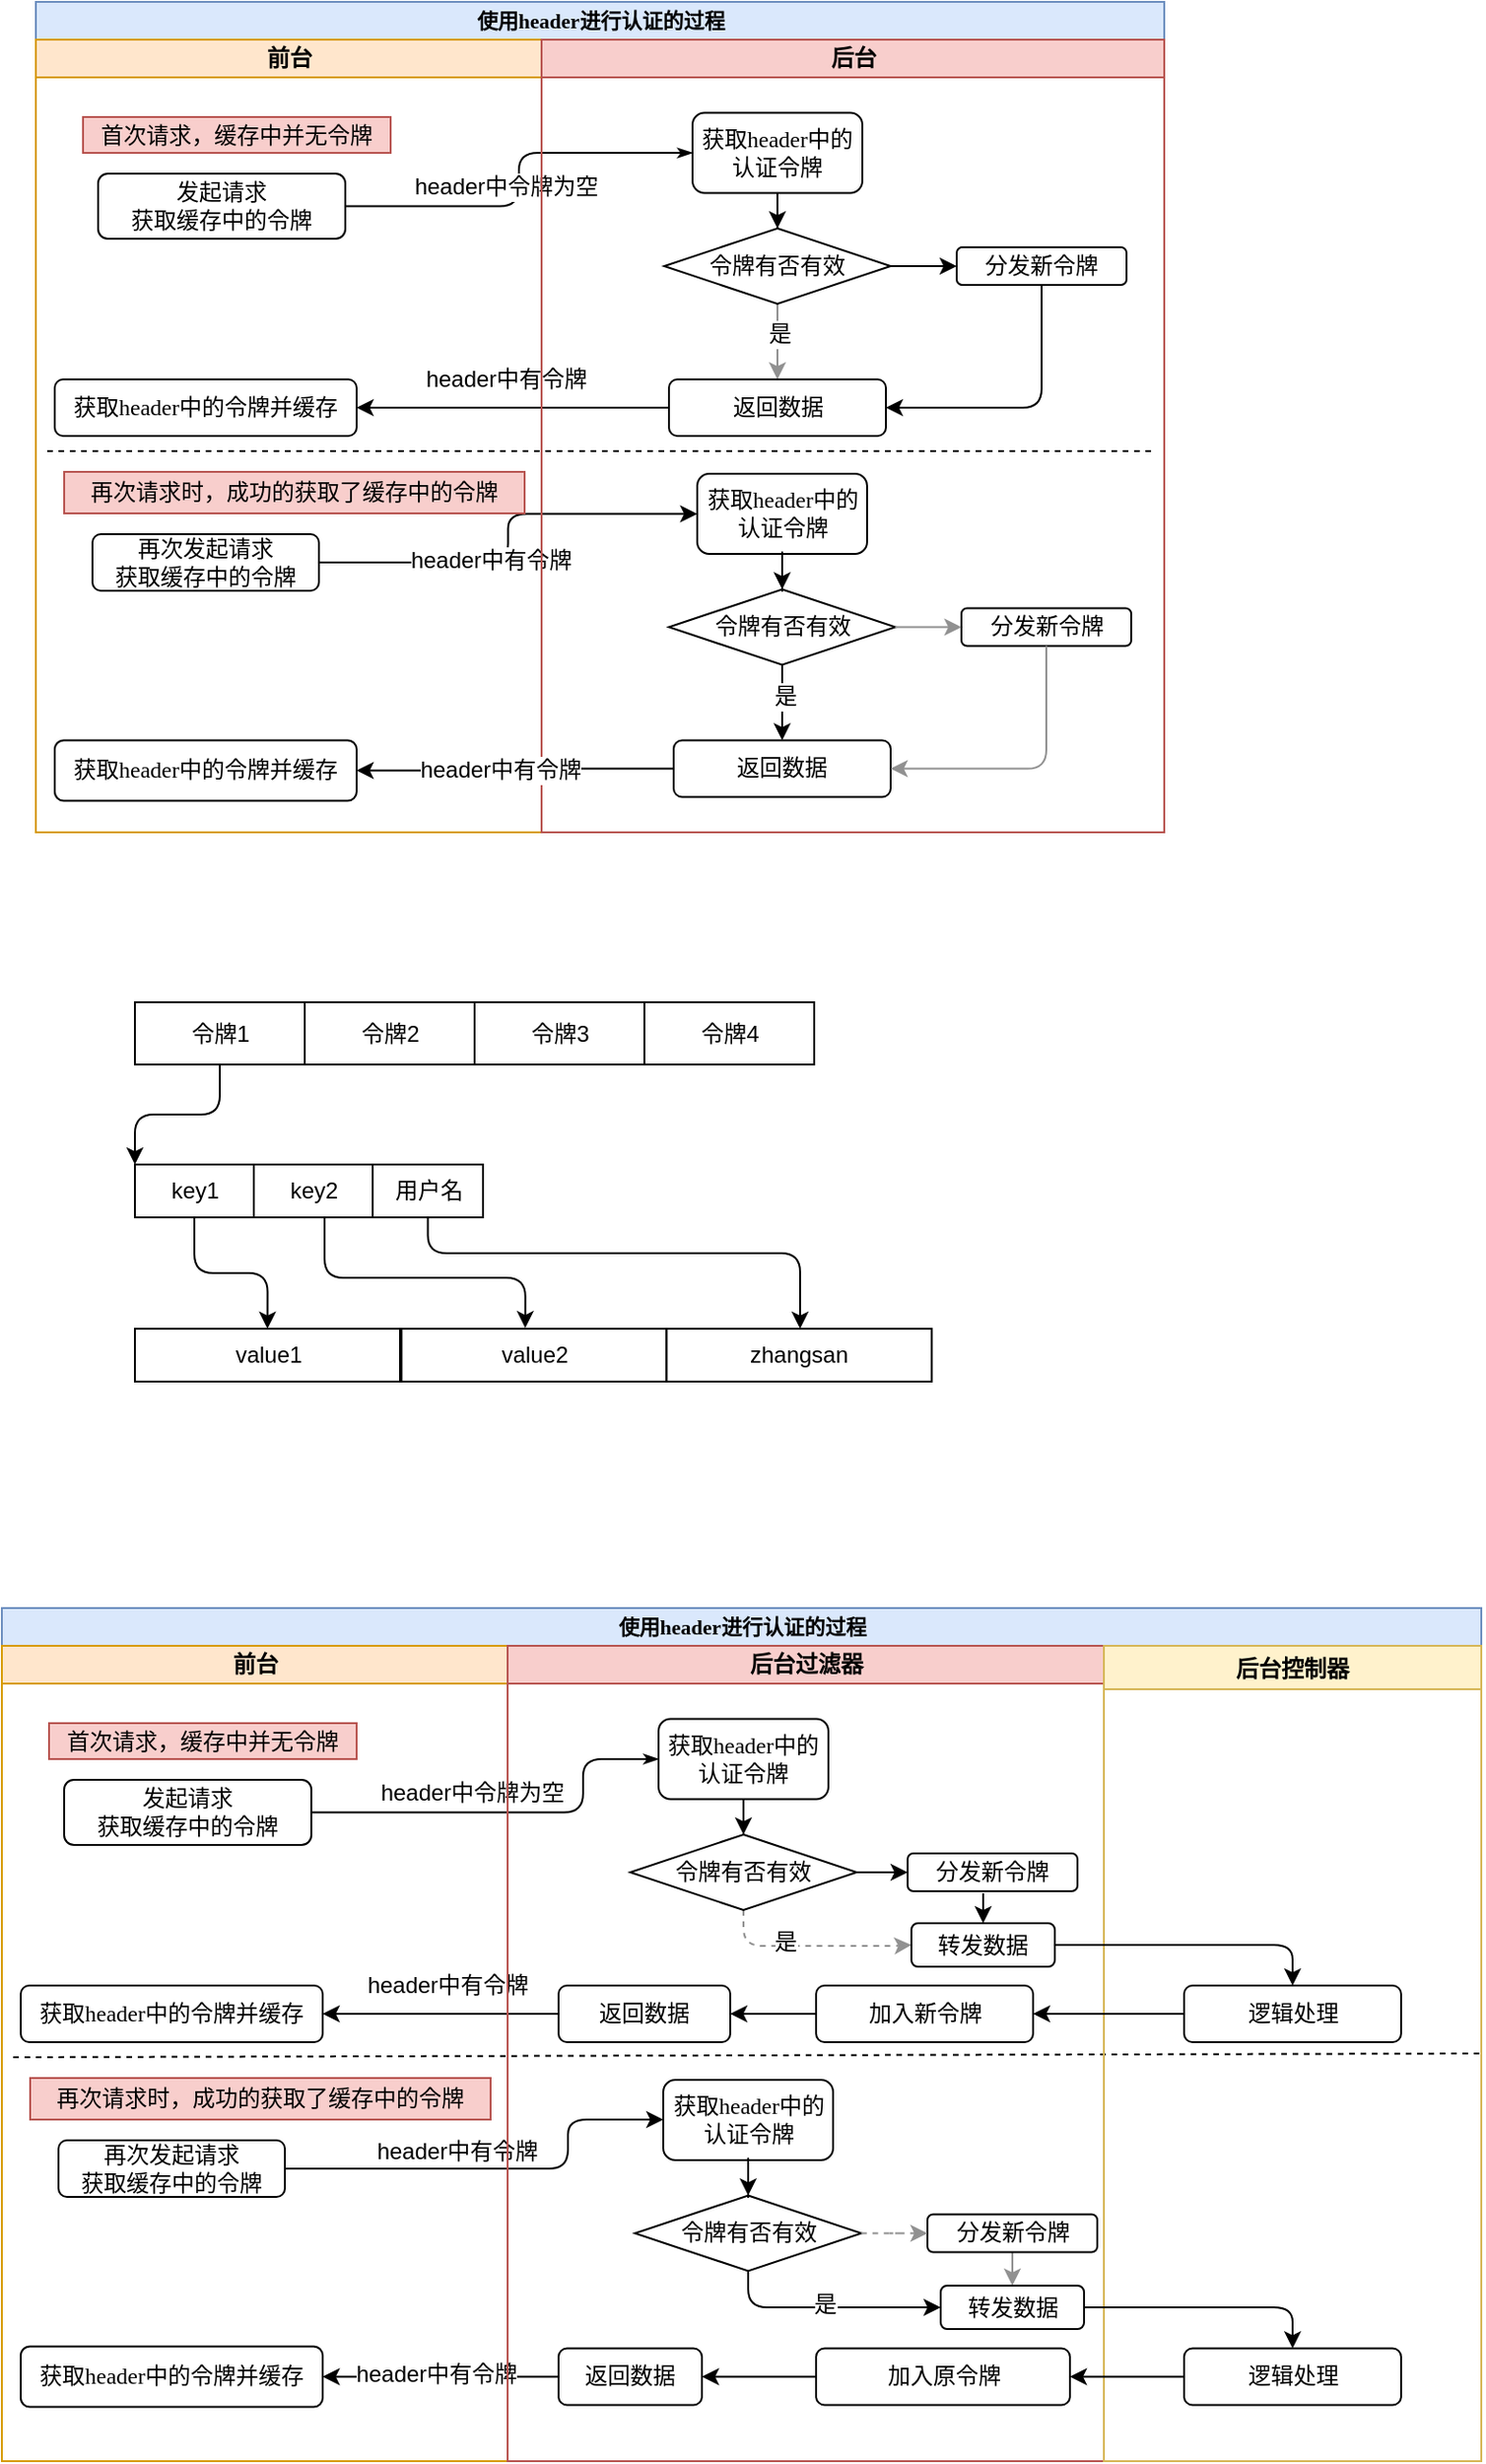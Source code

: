 <mxfile version="12.6.5" type="device"><diagram name="Page-1" id="74e2e168-ea6b-b213-b513-2b3c1d86103e"><mxGraphModel dx="932" dy="666" grid="0" gridSize="10" guides="1" tooltips="1" connect="1" arrows="1" fold="1" page="1" pageScale="1" pageWidth="1100" pageHeight="850" background="#ffffff" math="0" shadow="0"><root><mxCell id="0"/><mxCell id="1" parent="0"/><mxCell id="77e6c97f196da883-1" value="使用header进行认证的过程" style="swimlane;html=1;childLayout=stackLayout;startSize=20;rounded=0;shadow=0;labelBackgroundColor=none;strokeWidth=1;fontFamily=Verdana;fontSize=11;align=center;fillColor=#dae8fc;strokeColor=#6c8ebf;" parent="1" vertex="1"><mxGeometry x="67" y="39" width="598" height="440" as="geometry"/></mxCell><mxCell id="77e6c97f196da883-26" style="edgeStyle=orthogonalEdgeStyle;rounded=1;html=1;labelBackgroundColor=none;startArrow=none;startFill=0;startSize=5;endArrow=classicThin;endFill=1;endSize=5;jettySize=auto;orthogonalLoop=1;strokeWidth=1;fontFamily=Verdana;fontSize=8" parent="77e6c97f196da883-1" source="77e6c97f196da883-8" target="77e6c97f196da883-11" edge="1"><mxGeometry relative="1" as="geometry"/></mxCell><mxCell id="lpiEvlHWFrNjym0jr2ZH-15" value="header中令牌为空" style="text;html=1;align=center;verticalAlign=middle;resizable=0;points=[];labelBackgroundColor=#ffffff;fontSize=12;" parent="77e6c97f196da883-26" vertex="1" connectable="0"><mxGeometry x="-0.53" y="1" relative="1" as="geometry"><mxPoint x="34.83" y="-9.03" as="offset"/></mxGeometry></mxCell><mxCell id="lpiEvlHWFrNjym0jr2ZH-12" style="edgeStyle=orthogonalEdgeStyle;rounded=0;orthogonalLoop=1;jettySize=auto;html=1;entryX=1;entryY=0.5;entryDx=0;entryDy=0;fontSize=12;" parent="77e6c97f196da883-1" source="lpiEvlHWFrNjym0jr2ZH-8" target="77e6c97f196da883-9" edge="1"><mxGeometry relative="1" as="geometry"/></mxCell><mxCell id="lpiEvlHWFrNjym0jr2ZH-16" value="header中有令牌" style="text;html=1;align=center;verticalAlign=middle;resizable=0;points=[];labelBackgroundColor=#ffffff;fontSize=12;" parent="lpiEvlHWFrNjym0jr2ZH-12" vertex="1" connectable="0"><mxGeometry x="0.376" y="-2" relative="1" as="geometry"><mxPoint x="26.98" y="-13" as="offset"/></mxGeometry></mxCell><mxCell id="lpiEvlHWFrNjym0jr2ZH-29" style="edgeStyle=orthogonalEdgeStyle;orthogonalLoop=1;jettySize=auto;html=1;fontSize=12;rounded=1;" parent="77e6c97f196da883-1" source="lpiEvlHWFrNjym0jr2ZH-17" target="lpiEvlHWFrNjym0jr2ZH-21" edge="1"><mxGeometry relative="1" as="geometry"/></mxCell><mxCell id="lpiEvlHWFrNjym0jr2ZH-30" value="header中有令牌" style="text;html=1;align=center;verticalAlign=middle;resizable=0;points=[];labelBackgroundColor=#ffffff;fontSize=12;" parent="lpiEvlHWFrNjym0jr2ZH-29" vertex="1" connectable="0"><mxGeometry x="-0.194" y="1" relative="1" as="geometry"><mxPoint as="offset"/></mxGeometry></mxCell><mxCell id="77e6c97f196da883-2" value="前台" style="swimlane;html=1;startSize=20;fillColor=#ffe6cc;strokeColor=#d79b00;" parent="77e6c97f196da883-1" vertex="1"><mxGeometry y="20" width="268" height="420" as="geometry"/></mxCell><mxCell id="77e6c97f196da883-8" value="&lt;span style=&quot;font-family: &amp;#34;helvetica&amp;#34; ; font-size: 12px&quot;&gt;发起请求&lt;/span&gt;&lt;br style=&quot;font-family: &amp;#34;helvetica&amp;#34; ; font-size: 12px&quot;&gt;&lt;span style=&quot;font-family: &amp;#34;helvetica&amp;#34; ; font-size: 12px&quot;&gt;获取缓存中的令牌&lt;/span&gt;" style="rounded=1;whiteSpace=wrap;html=1;shadow=0;labelBackgroundColor=none;strokeWidth=1;fontFamily=Verdana;fontSize=8;align=center;" parent="77e6c97f196da883-2" vertex="1"><mxGeometry x="33" y="71" width="131" height="34.5" as="geometry"/></mxCell><mxCell id="77e6c97f196da883-9" value="获取header中的令牌并缓存" style="rounded=1;whiteSpace=wrap;html=1;shadow=0;labelBackgroundColor=none;strokeWidth=1;fontFamily=Verdana;fontSize=12;align=center;" parent="77e6c97f196da883-2" vertex="1"><mxGeometry x="10" y="180" width="160" height="30" as="geometry"/></mxCell><mxCell id="lpiEvlHWFrNjym0jr2ZH-17" value="再次发起请求&lt;br&gt;获取缓存中的令牌" style="rounded=1;whiteSpace=wrap;html=1;fontSize=12;" parent="77e6c97f196da883-2" vertex="1"><mxGeometry x="30" y="262" width="120" height="30" as="geometry"/></mxCell><mxCell id="lpiEvlHWFrNjym0jr2ZH-41" value="获取header中的令牌并缓存" style="rounded=1;whiteSpace=wrap;html=1;shadow=0;labelBackgroundColor=none;strokeWidth=1;fontFamily=Verdana;fontSize=12;align=center;" parent="77e6c97f196da883-2" vertex="1"><mxGeometry x="10" y="371.25" width="160" height="32" as="geometry"/></mxCell><mxCell id="lpiEvlHWFrNjym0jr2ZH-46" value="首次请求，缓存中并无令牌" style="text;html=1;strokeColor=#b85450;fillColor=#f8cecc;align=center;verticalAlign=middle;whiteSpace=wrap;rounded=0;fontSize=12;" parent="77e6c97f196da883-2" vertex="1"><mxGeometry x="25" y="41" width="163" height="19" as="geometry"/></mxCell><mxCell id="lpiEvlHWFrNjym0jr2ZH-47" value="再次请求时，成功的获取了缓存中的令牌" style="text;html=1;strokeColor=#b85450;fillColor=#f8cecc;align=center;verticalAlign=middle;whiteSpace=wrap;rounded=0;fontSize=12;" parent="77e6c97f196da883-2" vertex="1"><mxGeometry x="15" y="229" width="244" height="22" as="geometry"/></mxCell><mxCell id="77e6c97f196da883-3" value="后台" style="swimlane;html=1;startSize=20;fillColor=#f8cecc;strokeColor=#b85450;" parent="77e6c97f196da883-1" vertex="1"><mxGeometry x="268" y="20" width="330" height="420" as="geometry"/></mxCell><mxCell id="lpiEvlHWFrNjym0jr2ZH-5" style="edgeStyle=orthogonalEdgeStyle;rounded=0;orthogonalLoop=1;jettySize=auto;html=1;entryX=0.5;entryY=0;entryDx=0;entryDy=0;fontSize=12;" parent="77e6c97f196da883-3" source="77e6c97f196da883-11" target="lpiEvlHWFrNjym0jr2ZH-4" edge="1"><mxGeometry relative="1" as="geometry"/></mxCell><mxCell id="77e6c97f196da883-11" value="获取header中的认证令牌" style="rounded=1;whiteSpace=wrap;html=1;shadow=0;labelBackgroundColor=none;strokeWidth=1;fontFamily=Verdana;fontSize=12;align=center;" parent="77e6c97f196da883-3" vertex="1"><mxGeometry x="80" y="38.75" width="90" height="42.5" as="geometry"/></mxCell><mxCell id="lpiEvlHWFrNjym0jr2ZH-9" style="edgeStyle=orthogonalEdgeStyle;rounded=0;orthogonalLoop=1;jettySize=auto;html=1;fontSize=12;strokeColor=#919191;" parent="77e6c97f196da883-3" source="lpiEvlHWFrNjym0jr2ZH-4" target="lpiEvlHWFrNjym0jr2ZH-8" edge="1"><mxGeometry relative="1" as="geometry"/></mxCell><mxCell id="lpiEvlHWFrNjym0jr2ZH-11" value="是" style="text;html=1;align=center;verticalAlign=middle;resizable=0;points=[];labelBackgroundColor=#ffffff;fontSize=12;" parent="lpiEvlHWFrNjym0jr2ZH-9" vertex="1" connectable="0"><mxGeometry x="-0.198" y="1" relative="1" as="geometry"><mxPoint as="offset"/></mxGeometry></mxCell><mxCell id="lpiEvlHWFrNjym0jr2ZH-14" style="edgeStyle=orthogonalEdgeStyle;rounded=0;orthogonalLoop=1;jettySize=auto;html=1;entryX=0;entryY=0.5;entryDx=0;entryDy=0;fontSize=12;strokeColor=#000000;" parent="77e6c97f196da883-3" source="lpiEvlHWFrNjym0jr2ZH-4" target="lpiEvlHWFrNjym0jr2ZH-6" edge="1"><mxGeometry relative="1" as="geometry"/></mxCell><mxCell id="lpiEvlHWFrNjym0jr2ZH-4" value="令牌有否有效" style="rhombus;whiteSpace=wrap;html=1;fontSize=12;" parent="77e6c97f196da883-3" vertex="1"><mxGeometry x="65" y="100" width="120" height="40" as="geometry"/></mxCell><mxCell id="lpiEvlHWFrNjym0jr2ZH-13" style="edgeStyle=orthogonalEdgeStyle;rounded=1;orthogonalLoop=1;jettySize=auto;html=1;entryX=1;entryY=0.5;entryDx=0;entryDy=0;fontSize=12;exitX=0.5;exitY=1;exitDx=0;exitDy=0;strokeColor=#000000;" parent="77e6c97f196da883-3" source="lpiEvlHWFrNjym0jr2ZH-6" target="lpiEvlHWFrNjym0jr2ZH-8" edge="1"><mxGeometry relative="1" as="geometry"/></mxCell><mxCell id="lpiEvlHWFrNjym0jr2ZH-6" value="分发新令牌" style="rounded=1;whiteSpace=wrap;html=1;fontSize=12;" parent="77e6c97f196da883-3" vertex="1"><mxGeometry x="220" y="110" width="90" height="20" as="geometry"/></mxCell><mxCell id="lpiEvlHWFrNjym0jr2ZH-8" value="返回数据" style="rounded=1;whiteSpace=wrap;html=1;fontSize=12;" parent="77e6c97f196da883-3" vertex="1"><mxGeometry x="67.5" y="180" width="115" height="30" as="geometry"/></mxCell><mxCell id="lpiEvlHWFrNjym0jr2ZH-21" value="获取header中的认证令牌" style="rounded=1;whiteSpace=wrap;html=1;shadow=0;labelBackgroundColor=none;strokeWidth=1;fontFamily=Verdana;fontSize=12;align=center;" parent="77e6c97f196da883-3" vertex="1"><mxGeometry x="82.5" y="230" width="90" height="42.5" as="geometry"/></mxCell><mxCell id="lpiEvlHWFrNjym0jr2ZH-25" value="令牌有否有效" style="rhombus;whiteSpace=wrap;html=1;fontSize=12;" parent="77e6c97f196da883-3" vertex="1"><mxGeometry x="67.5" y="291.25" width="120" height="40" as="geometry"/></mxCell><mxCell id="lpiEvlHWFrNjym0jr2ZH-20" style="edgeStyle=orthogonalEdgeStyle;rounded=0;orthogonalLoop=1;jettySize=auto;html=1;entryX=0.5;entryY=0;entryDx=0;entryDy=0;fontSize=12;" parent="77e6c97f196da883-3" source="lpiEvlHWFrNjym0jr2ZH-21" target="lpiEvlHWFrNjym0jr2ZH-25" edge="1"><mxGeometry relative="1" as="geometry"/></mxCell><mxCell id="lpiEvlHWFrNjym0jr2ZH-27" value="分发新令牌" style="rounded=1;whiteSpace=wrap;html=1;fontSize=12;" parent="77e6c97f196da883-3" vertex="1"><mxGeometry x="222.5" y="301.25" width="90" height="20" as="geometry"/></mxCell><mxCell id="lpiEvlHWFrNjym0jr2ZH-24" style="edgeStyle=orthogonalEdgeStyle;rounded=0;orthogonalLoop=1;jettySize=auto;html=1;entryX=0;entryY=0.5;entryDx=0;entryDy=0;fontSize=12;strokeColor=#919191;" parent="77e6c97f196da883-3" source="lpiEvlHWFrNjym0jr2ZH-25" target="lpiEvlHWFrNjym0jr2ZH-27" edge="1"><mxGeometry relative="1" as="geometry"/></mxCell><mxCell id="lpiEvlHWFrNjym0jr2ZH-28" value="返回数据" style="rounded=1;whiteSpace=wrap;html=1;fontSize=12;" parent="77e6c97f196da883-3" vertex="1"><mxGeometry x="70" y="371.25" width="115" height="30" as="geometry"/></mxCell><mxCell id="lpiEvlHWFrNjym0jr2ZH-22" style="edgeStyle=orthogonalEdgeStyle;rounded=0;orthogonalLoop=1;jettySize=auto;html=1;fontSize=12;" parent="77e6c97f196da883-3" source="lpiEvlHWFrNjym0jr2ZH-25" target="lpiEvlHWFrNjym0jr2ZH-28" edge="1"><mxGeometry relative="1" as="geometry"/></mxCell><mxCell id="lpiEvlHWFrNjym0jr2ZH-23" value="是" style="text;html=1;align=center;verticalAlign=middle;resizable=0;points=[];labelBackgroundColor=#ffffff;fontSize=12;" parent="lpiEvlHWFrNjym0jr2ZH-22" vertex="1" connectable="0"><mxGeometry x="-0.198" y="1" relative="1" as="geometry"><mxPoint as="offset"/></mxGeometry></mxCell><mxCell id="lpiEvlHWFrNjym0jr2ZH-26" style="edgeStyle=orthogonalEdgeStyle;rounded=1;orthogonalLoop=1;jettySize=auto;html=1;entryX=1;entryY=0.5;entryDx=0;entryDy=0;fontSize=12;exitX=0.5;exitY=1;exitDx=0;exitDy=0;strokeColor=#919191;" parent="77e6c97f196da883-3" source="lpiEvlHWFrNjym0jr2ZH-27" target="lpiEvlHWFrNjym0jr2ZH-28" edge="1"><mxGeometry relative="1" as="geometry"/></mxCell><mxCell id="lpiEvlHWFrNjym0jr2ZH-48" value="" style="endArrow=none;dashed=1;html=1;fontSize=12;" parent="77e6c97f196da883-3" edge="1"><mxGeometry width="50" height="50" relative="1" as="geometry"><mxPoint x="-262" y="218" as="sourcePoint"/><mxPoint x="326" y="218" as="targetPoint"/></mxGeometry></mxCell><mxCell id="lpiEvlHWFrNjym0jr2ZH-42" style="edgeStyle=orthogonalEdgeStyle;rounded=0;orthogonalLoop=1;jettySize=auto;html=1;entryX=1;entryY=0.5;entryDx=0;entryDy=0;fontSize=12;" parent="77e6c97f196da883-1" source="lpiEvlHWFrNjym0jr2ZH-28" target="lpiEvlHWFrNjym0jr2ZH-41" edge="1"><mxGeometry relative="1" as="geometry"/></mxCell><mxCell id="lpiEvlHWFrNjym0jr2ZH-43" value="header中有令牌" style="text;html=1;align=center;verticalAlign=middle;resizable=0;points=[];labelBackgroundColor=#ffffff;fontSize=12;" parent="lpiEvlHWFrNjym0jr2ZH-42" vertex="1" connectable="0"><mxGeometry x="0.252" y="-1" relative="1" as="geometry"><mxPoint x="12.9" y="-0.02" as="offset"/></mxGeometry></mxCell><mxCell id="lpiEvlHWFrNjym0jr2ZH-56" style="edgeStyle=orthogonalEdgeStyle;rounded=1;orthogonalLoop=1;jettySize=auto;html=1;strokeColor=#000000;fontSize=12;entryX=0;entryY=0;entryDx=0;entryDy=0;" parent="1" source="lpiEvlHWFrNjym0jr2ZH-50" target="lpiEvlHWFrNjym0jr2ZH-54" edge="1"><mxGeometry relative="1" as="geometry"/></mxCell><mxCell id="lpiEvlHWFrNjym0jr2ZH-50" value="令牌1" style="rounded=0;whiteSpace=wrap;html=1;fontSize=12;" parent="1" vertex="1"><mxGeometry x="119.5" y="569" width="90" height="33" as="geometry"/></mxCell><mxCell id="lpiEvlHWFrNjym0jr2ZH-51" value="&lt;span style=&quot;white-space: normal&quot;&gt;令牌2&lt;/span&gt;" style="rounded=0;whiteSpace=wrap;html=1;fontSize=12;" parent="1" vertex="1"><mxGeometry x="209.5" y="569" width="90" height="33" as="geometry"/></mxCell><mxCell id="lpiEvlHWFrNjym0jr2ZH-52" value="&lt;span style=&quot;white-space: normal&quot;&gt;令牌3&lt;/span&gt;" style="rounded=0;whiteSpace=wrap;html=1;fontSize=12;" parent="1" vertex="1"><mxGeometry x="299.5" y="569" width="90" height="33" as="geometry"/></mxCell><mxCell id="lpiEvlHWFrNjym0jr2ZH-53" value="&lt;span style=&quot;white-space: normal&quot;&gt;令牌4&lt;/span&gt;" style="rounded=0;whiteSpace=wrap;html=1;fontSize=12;" parent="1" vertex="1"><mxGeometry x="389.5" y="569" width="90" height="33" as="geometry"/></mxCell><mxCell id="lpiEvlHWFrNjym0jr2ZH-63" style="edgeStyle=orthogonalEdgeStyle;rounded=1;orthogonalLoop=1;jettySize=auto;html=1;entryX=0.5;entryY=0;entryDx=0;entryDy=0;strokeColor=#000000;fontSize=12;" parent="1" source="lpiEvlHWFrNjym0jr2ZH-54" target="lpiEvlHWFrNjym0jr2ZH-55" edge="1"><mxGeometry relative="1" as="geometry"/></mxCell><mxCell id="lpiEvlHWFrNjym0jr2ZH-54" value="key1" style="rounded=0;whiteSpace=wrap;html=1;fontSize=12;" parent="1" vertex="1"><mxGeometry x="119.5" y="655" width="63" height="28" as="geometry"/></mxCell><mxCell id="lpiEvlHWFrNjym0jr2ZH-55" value="value1" style="rounded=0;whiteSpace=wrap;html=1;fontSize=12;" parent="1" vertex="1"><mxGeometry x="119.5" y="742" width="140.5" height="28" as="geometry"/></mxCell><mxCell id="lpiEvlHWFrNjym0jr2ZH-64" style="edgeStyle=orthogonalEdgeStyle;rounded=1;orthogonalLoop=1;jettySize=auto;html=1;entryX=0.467;entryY=-0.012;entryDx=0;entryDy=0;strokeColor=#000000;fontSize=12;entryPerimeter=0;" parent="1" source="lpiEvlHWFrNjym0jr2ZH-59" target="lpiEvlHWFrNjym0jr2ZH-61" edge="1"><mxGeometry relative="1" as="geometry"><Array as="points"><mxPoint x="220" y="715"/><mxPoint x="326" y="715"/></Array></mxGeometry></mxCell><mxCell id="lpiEvlHWFrNjym0jr2ZH-59" value="key2" style="rounded=0;whiteSpace=wrap;html=1;fontSize=12;" parent="1" vertex="1"><mxGeometry x="182.5" y="655" width="63" height="28" as="geometry"/></mxCell><mxCell id="lpiEvlHWFrNjym0jr2ZH-66" style="edgeStyle=orthogonalEdgeStyle;rounded=1;orthogonalLoop=1;jettySize=auto;html=1;strokeColor=#000000;fontSize=12;" parent="1" source="lpiEvlHWFrNjym0jr2ZH-60" target="lpiEvlHWFrNjym0jr2ZH-62" edge="1"><mxGeometry relative="1" as="geometry"><Array as="points"><mxPoint x="275" y="702"/><mxPoint x="472" y="702"/></Array></mxGeometry></mxCell><mxCell id="lpiEvlHWFrNjym0jr2ZH-60" value="用户名" style="rounded=0;whiteSpace=wrap;html=1;fontSize=12;direction=south;" parent="1" vertex="1"><mxGeometry x="245.5" y="655" width="58.5" height="28" as="geometry"/></mxCell><mxCell id="lpiEvlHWFrNjym0jr2ZH-61" value="value2" style="rounded=0;whiteSpace=wrap;html=1;fontSize=12;" parent="1" vertex="1"><mxGeometry x="260.75" y="742" width="140.5" height="28" as="geometry"/></mxCell><mxCell id="lpiEvlHWFrNjym0jr2ZH-62" value="zhangsan" style="rounded=0;whiteSpace=wrap;html=1;fontSize=12;" parent="1" vertex="1"><mxGeometry x="401.25" y="742" width="140.5" height="28" as="geometry"/></mxCell><mxCell id="GCDkum2mStmXkdrYly9X-1" value="使用header进行认证的过程" style="swimlane;html=1;childLayout=stackLayout;startSize=20;rounded=0;shadow=0;labelBackgroundColor=none;strokeWidth=1;fontFamily=Verdana;fontSize=11;align=center;fillColor=#dae8fc;strokeColor=#6c8ebf;" vertex="1" parent="1"><mxGeometry x="49" y="890" width="784" height="452" as="geometry"/></mxCell><mxCell id="GCDkum2mStmXkdrYly9X-2" style="edgeStyle=orthogonalEdgeStyle;rounded=1;html=1;labelBackgroundColor=none;startArrow=none;startFill=0;startSize=5;endArrow=classicThin;endFill=1;endSize=5;jettySize=auto;orthogonalLoop=1;strokeWidth=1;fontFamily=Verdana;fontSize=8" edge="1" parent="GCDkum2mStmXkdrYly9X-1" source="GCDkum2mStmXkdrYly9X-9" target="GCDkum2mStmXkdrYly9X-17"><mxGeometry relative="1" as="geometry"><Array as="points"><mxPoint x="308" y="108"/><mxPoint x="308" y="80"/></Array></mxGeometry></mxCell><mxCell id="GCDkum2mStmXkdrYly9X-3" value="header中令牌为空" style="text;html=1;align=center;verticalAlign=middle;resizable=0;points=[];labelBackgroundColor=#ffffff;fontSize=12;" vertex="1" connectable="0" parent="GCDkum2mStmXkdrYly9X-2"><mxGeometry x="-0.53" y="1" relative="1" as="geometry"><mxPoint x="34.83" y="-9.03" as="offset"/></mxGeometry></mxCell><mxCell id="GCDkum2mStmXkdrYly9X-6" style="edgeStyle=orthogonalEdgeStyle;orthogonalLoop=1;jettySize=auto;html=1;fontSize=12;rounded=1;" edge="1" parent="GCDkum2mStmXkdrYly9X-1" source="GCDkum2mStmXkdrYly9X-11" target="GCDkum2mStmXkdrYly9X-25"><mxGeometry relative="1" as="geometry"><Array as="points"><mxPoint x="300" y="297"/><mxPoint x="300" y="271"/></Array></mxGeometry></mxCell><mxCell id="GCDkum2mStmXkdrYly9X-7" value="header中有令牌" style="text;html=1;align=center;verticalAlign=middle;resizable=0;points=[];labelBackgroundColor=#ffffff;fontSize=12;" vertex="1" connectable="0" parent="GCDkum2mStmXkdrYly9X-6"><mxGeometry x="-0.194" y="1" relative="1" as="geometry"><mxPoint x="-1" y="-8" as="offset"/></mxGeometry></mxCell><mxCell id="GCDkum2mStmXkdrYly9X-8" value="前台" style="swimlane;html=1;startSize=20;fillColor=#ffe6cc;strokeColor=#d79b00;" vertex="1" parent="GCDkum2mStmXkdrYly9X-1"><mxGeometry y="20" width="268" height="432" as="geometry"/></mxCell><mxCell id="GCDkum2mStmXkdrYly9X-9" value="&lt;span style=&quot;font-family: &amp;#34;helvetica&amp;#34; ; font-size: 12px&quot;&gt;发起请求&lt;/span&gt;&lt;br style=&quot;font-family: &amp;#34;helvetica&amp;#34; ; font-size: 12px&quot;&gt;&lt;span style=&quot;font-family: &amp;#34;helvetica&amp;#34; ; font-size: 12px&quot;&gt;获取缓存中的令牌&lt;/span&gt;" style="rounded=1;whiteSpace=wrap;html=1;shadow=0;labelBackgroundColor=none;strokeWidth=1;fontFamily=Verdana;fontSize=8;align=center;" vertex="1" parent="GCDkum2mStmXkdrYly9X-8"><mxGeometry x="33" y="71" width="131" height="34.5" as="geometry"/></mxCell><mxCell id="GCDkum2mStmXkdrYly9X-10" value="获取header中的令牌并缓存" style="rounded=1;whiteSpace=wrap;html=1;shadow=0;labelBackgroundColor=none;strokeWidth=1;fontFamily=Verdana;fontSize=12;align=center;" vertex="1" parent="GCDkum2mStmXkdrYly9X-8"><mxGeometry x="10" y="180" width="160" height="30" as="geometry"/></mxCell><mxCell id="GCDkum2mStmXkdrYly9X-11" value="再次发起请求&lt;br&gt;获取缓存中的令牌" style="rounded=1;whiteSpace=wrap;html=1;fontSize=12;" vertex="1" parent="GCDkum2mStmXkdrYly9X-8"><mxGeometry x="30" y="262" width="120" height="30" as="geometry"/></mxCell><mxCell id="GCDkum2mStmXkdrYly9X-12" value="获取header中的令牌并缓存" style="rounded=1;whiteSpace=wrap;html=1;shadow=0;labelBackgroundColor=none;strokeWidth=1;fontFamily=Verdana;fontSize=12;align=center;" vertex="1" parent="GCDkum2mStmXkdrYly9X-8"><mxGeometry x="10" y="371.25" width="160" height="32" as="geometry"/></mxCell><mxCell id="GCDkum2mStmXkdrYly9X-13" value="首次请求，缓存中并无令牌" style="text;html=1;strokeColor=#b85450;fillColor=#f8cecc;align=center;verticalAlign=middle;whiteSpace=wrap;rounded=0;fontSize=12;" vertex="1" parent="GCDkum2mStmXkdrYly9X-8"><mxGeometry x="25" y="41" width="163" height="19" as="geometry"/></mxCell><mxCell id="GCDkum2mStmXkdrYly9X-14" value="再次请求时，成功的获取了缓存中的令牌" style="text;html=1;strokeColor=#b85450;fillColor=#f8cecc;align=center;verticalAlign=middle;whiteSpace=wrap;rounded=0;fontSize=12;" vertex="1" parent="GCDkum2mStmXkdrYly9X-8"><mxGeometry x="15" y="229" width="244" height="22" as="geometry"/></mxCell><mxCell id="GCDkum2mStmXkdrYly9X-4" style="edgeStyle=orthogonalEdgeStyle;rounded=0;orthogonalLoop=1;jettySize=auto;html=1;entryX=1;entryY=0.5;entryDx=0;entryDy=0;fontSize=12;exitX=0;exitY=0.5;exitDx=0;exitDy=0;" edge="1" parent="GCDkum2mStmXkdrYly9X-1" source="GCDkum2mStmXkdrYly9X-56" target="GCDkum2mStmXkdrYly9X-10"><mxGeometry relative="1" as="geometry"/></mxCell><mxCell id="GCDkum2mStmXkdrYly9X-5" value="header中有令牌" style="text;html=1;align=center;verticalAlign=middle;resizable=0;points=[];labelBackgroundColor=#ffffff;fontSize=12;" vertex="1" connectable="0" parent="GCDkum2mStmXkdrYly9X-4"><mxGeometry x="0.376" y="-2" relative="1" as="geometry"><mxPoint x="26.98" y="-13" as="offset"/></mxGeometry></mxCell><mxCell id="GCDkum2mStmXkdrYly9X-35" style="edgeStyle=orthogonalEdgeStyle;rounded=0;orthogonalLoop=1;jettySize=auto;html=1;entryX=1;entryY=0.5;entryDx=0;entryDy=0;fontSize=12;exitX=0;exitY=0.5;exitDx=0;exitDy=0;" edge="1" parent="GCDkum2mStmXkdrYly9X-1" source="GCDkum2mStmXkdrYly9X-61" target="GCDkum2mStmXkdrYly9X-12"><mxGeometry relative="1" as="geometry"/></mxCell><mxCell id="GCDkum2mStmXkdrYly9X-36" value="header中有令牌" style="text;html=1;align=center;verticalAlign=middle;resizable=0;points=[];labelBackgroundColor=#ffffff;fontSize=12;" vertex="1" connectable="0" parent="GCDkum2mStmXkdrYly9X-35"><mxGeometry x="0.252" y="-1" relative="1" as="geometry"><mxPoint x="12.9" y="-0.02" as="offset"/></mxGeometry></mxCell><mxCell id="GCDkum2mStmXkdrYly9X-15" value="后台过滤器" style="swimlane;html=1;startSize=20;fillColor=#f8cecc;strokeColor=#b85450;" vertex="1" parent="GCDkum2mStmXkdrYly9X-1"><mxGeometry x="268" y="20" width="316" height="432" as="geometry"/></mxCell><mxCell id="GCDkum2mStmXkdrYly9X-16" style="edgeStyle=orthogonalEdgeStyle;rounded=0;orthogonalLoop=1;jettySize=auto;html=1;entryX=0.5;entryY=0;entryDx=0;entryDy=0;fontSize=12;" edge="1" parent="GCDkum2mStmXkdrYly9X-15" source="GCDkum2mStmXkdrYly9X-17" target="GCDkum2mStmXkdrYly9X-21"><mxGeometry relative="1" as="geometry"/></mxCell><mxCell id="GCDkum2mStmXkdrYly9X-17" value="获取header中的认证令牌" style="rounded=1;whiteSpace=wrap;html=1;shadow=0;labelBackgroundColor=none;strokeWidth=1;fontFamily=Verdana;fontSize=12;align=center;" vertex="1" parent="GCDkum2mStmXkdrYly9X-15"><mxGeometry x="80" y="38.75" width="90" height="42.5" as="geometry"/></mxCell><mxCell id="GCDkum2mStmXkdrYly9X-20" style="edgeStyle=orthogonalEdgeStyle;rounded=0;orthogonalLoop=1;jettySize=auto;html=1;entryX=0;entryY=0.5;entryDx=0;entryDy=0;fontSize=12;strokeColor=#000000;" edge="1" parent="GCDkum2mStmXkdrYly9X-15" source="GCDkum2mStmXkdrYly9X-21" target="GCDkum2mStmXkdrYly9X-23"><mxGeometry relative="1" as="geometry"/></mxCell><mxCell id="GCDkum2mStmXkdrYly9X-64" style="edgeStyle=orthogonalEdgeStyle;rounded=1;orthogonalLoop=1;jettySize=auto;html=1;entryX=0;entryY=0.5;entryDx=0;entryDy=0;strokeColor=#919191;dashed=1;" edge="1" parent="GCDkum2mStmXkdrYly9X-15" source="GCDkum2mStmXkdrYly9X-21" target="GCDkum2mStmXkdrYly9X-63"><mxGeometry relative="1" as="geometry"><Array as="points"><mxPoint x="125" y="159"/><mxPoint x="205" y="159"/></Array></mxGeometry></mxCell><mxCell id="GCDkum2mStmXkdrYly9X-66" value="是" style="text;html=1;align=center;verticalAlign=middle;resizable=0;points=[];labelBackgroundColor=#ffffff;" vertex="1" connectable="0" parent="GCDkum2mStmXkdrYly9X-64"><mxGeometry x="-0.244" y="2" relative="1" as="geometry"><mxPoint as="offset"/></mxGeometry></mxCell><mxCell id="GCDkum2mStmXkdrYly9X-21" value="令牌有否有效" style="rhombus;whiteSpace=wrap;html=1;fontSize=12;" vertex="1" parent="GCDkum2mStmXkdrYly9X-15"><mxGeometry x="65" y="100" width="120" height="40" as="geometry"/></mxCell><mxCell id="GCDkum2mStmXkdrYly9X-23" value="分发新令牌" style="rounded=1;whiteSpace=wrap;html=1;fontSize=12;" vertex="1" parent="GCDkum2mStmXkdrYly9X-15"><mxGeometry x="212" y="110" width="90" height="20" as="geometry"/></mxCell><mxCell id="GCDkum2mStmXkdrYly9X-25" value="获取header中的认证令牌" style="rounded=1;whiteSpace=wrap;html=1;shadow=0;labelBackgroundColor=none;strokeWidth=1;fontFamily=Verdana;fontSize=12;align=center;" vertex="1" parent="GCDkum2mStmXkdrYly9X-15"><mxGeometry x="82.5" y="230" width="90" height="42.5" as="geometry"/></mxCell><mxCell id="GCDkum2mStmXkdrYly9X-69" style="edgeStyle=orthogonalEdgeStyle;rounded=1;orthogonalLoop=1;jettySize=auto;html=1;entryX=0;entryY=0.5;entryDx=0;entryDy=0;strokeColor=#000000;" edge="1" parent="GCDkum2mStmXkdrYly9X-15" source="GCDkum2mStmXkdrYly9X-26" target="GCDkum2mStmXkdrYly9X-68"><mxGeometry relative="1" as="geometry"><Array as="points"><mxPoint x="128" y="351"/></Array></mxGeometry></mxCell><mxCell id="GCDkum2mStmXkdrYly9X-70" value="是" style="text;html=1;align=center;verticalAlign=middle;resizable=0;points=[];labelBackgroundColor=#ffffff;" vertex="1" connectable="0" parent="GCDkum2mStmXkdrYly9X-69"><mxGeometry x="-0.017" y="2" relative="1" as="geometry"><mxPoint as="offset"/></mxGeometry></mxCell><mxCell id="GCDkum2mStmXkdrYly9X-26" value="令牌有否有效" style="rhombus;whiteSpace=wrap;html=1;fontSize=12;" vertex="1" parent="GCDkum2mStmXkdrYly9X-15"><mxGeometry x="67.5" y="291.25" width="120" height="40" as="geometry"/></mxCell><mxCell id="GCDkum2mStmXkdrYly9X-27" style="edgeStyle=orthogonalEdgeStyle;rounded=0;orthogonalLoop=1;jettySize=auto;html=1;entryX=0.5;entryY=0;entryDx=0;entryDy=0;fontSize=12;" edge="1" parent="GCDkum2mStmXkdrYly9X-15" source="GCDkum2mStmXkdrYly9X-25" target="GCDkum2mStmXkdrYly9X-26"><mxGeometry relative="1" as="geometry"/></mxCell><mxCell id="GCDkum2mStmXkdrYly9X-71" style="edgeStyle=orthogonalEdgeStyle;rounded=1;orthogonalLoop=1;jettySize=auto;html=1;strokeColor=#919191;dashed=1;" edge="1" parent="GCDkum2mStmXkdrYly9X-15" source="GCDkum2mStmXkdrYly9X-28" target="GCDkum2mStmXkdrYly9X-68"><mxGeometry relative="1" as="geometry"/></mxCell><mxCell id="GCDkum2mStmXkdrYly9X-28" value="分发新令牌" style="rounded=1;whiteSpace=wrap;html=1;fontSize=12;" vertex="1" parent="GCDkum2mStmXkdrYly9X-15"><mxGeometry x="222.5" y="301.25" width="90" height="20" as="geometry"/></mxCell><mxCell id="GCDkum2mStmXkdrYly9X-29" style="edgeStyle=orthogonalEdgeStyle;rounded=0;orthogonalLoop=1;jettySize=auto;html=1;entryX=0;entryY=0.5;entryDx=0;entryDy=0;fontSize=12;strokeColor=#919191;dashed=1;" edge="1" parent="GCDkum2mStmXkdrYly9X-15" source="GCDkum2mStmXkdrYly9X-26" target="GCDkum2mStmXkdrYly9X-28"><mxGeometry relative="1" as="geometry"/></mxCell><mxCell id="GCDkum2mStmXkdrYly9X-34" value="" style="endArrow=none;dashed=1;html=1;fontSize=12;entryX=1;entryY=0.5;entryDx=0;entryDy=0;" edge="1" parent="GCDkum2mStmXkdrYly9X-15" target="GCDkum2mStmXkdrYly9X-54"><mxGeometry width="50" height="50" relative="1" as="geometry"><mxPoint x="-262" y="218" as="sourcePoint"/><mxPoint x="326" y="218" as="targetPoint"/></mxGeometry></mxCell><mxCell id="GCDkum2mStmXkdrYly9X-56" value="返回数据" style="rounded=1;whiteSpace=wrap;html=1;fontSize=12;" vertex="1" parent="GCDkum2mStmXkdrYly9X-15"><mxGeometry x="27" y="180" width="91" height="30" as="geometry"/></mxCell><mxCell id="GCDkum2mStmXkdrYly9X-61" value="返回数据" style="rounded=1;whiteSpace=wrap;html=1;fontSize=12;" vertex="1" parent="GCDkum2mStmXkdrYly9X-15"><mxGeometry x="27" y="372.25" width="76" height="30" as="geometry"/></mxCell><mxCell id="GCDkum2mStmXkdrYly9X-63" value="转发数据" style="rounded=1;whiteSpace=wrap;html=1;fontSize=12;" vertex="1" parent="GCDkum2mStmXkdrYly9X-15"><mxGeometry x="214" y="147" width="76" height="23" as="geometry"/></mxCell><mxCell id="GCDkum2mStmXkdrYly9X-22" style="edgeStyle=orthogonalEdgeStyle;rounded=1;orthogonalLoop=1;jettySize=auto;html=1;entryX=0.5;entryY=0;entryDx=0;entryDy=0;fontSize=12;exitX=0.445;exitY=1.055;exitDx=0;exitDy=0;strokeColor=#000000;exitPerimeter=0;" edge="1" parent="GCDkum2mStmXkdrYly9X-15" source="GCDkum2mStmXkdrYly9X-23" target="GCDkum2mStmXkdrYly9X-63"><mxGeometry relative="1" as="geometry"><Array as="points"/></mxGeometry></mxCell><mxCell id="GCDkum2mStmXkdrYly9X-68" value="转发数据" style="rounded=1;whiteSpace=wrap;html=1;fontSize=12;" vertex="1" parent="GCDkum2mStmXkdrYly9X-15"><mxGeometry x="229.5" y="339" width="76" height="23" as="geometry"/></mxCell><mxCell id="GCDkum2mStmXkdrYly9X-79" value="" style="edgeStyle=orthogonalEdgeStyle;rounded=1;orthogonalLoop=1;jettySize=auto;html=1;strokeColor=#000000;" edge="1" parent="GCDkum2mStmXkdrYly9X-15" source="GCDkum2mStmXkdrYly9X-77" target="GCDkum2mStmXkdrYly9X-56"><mxGeometry relative="1" as="geometry"/></mxCell><mxCell id="GCDkum2mStmXkdrYly9X-77" value="加入新令牌" style="rounded=1;whiteSpace=wrap;html=1;fontSize=12;" vertex="1" parent="GCDkum2mStmXkdrYly9X-15"><mxGeometry x="163.5" y="180" width="115" height="30" as="geometry"/></mxCell><mxCell id="GCDkum2mStmXkdrYly9X-84" value="" style="edgeStyle=orthogonalEdgeStyle;rounded=1;orthogonalLoop=1;jettySize=auto;html=1;strokeColor=#000000;" edge="1" parent="GCDkum2mStmXkdrYly9X-15" source="GCDkum2mStmXkdrYly9X-82" target="GCDkum2mStmXkdrYly9X-61"><mxGeometry relative="1" as="geometry"/></mxCell><mxCell id="GCDkum2mStmXkdrYly9X-82" value="加入原令牌" style="rounded=1;whiteSpace=wrap;html=1;fontSize=12;" vertex="1" parent="GCDkum2mStmXkdrYly9X-15"><mxGeometry x="163.5" y="372.25" width="134.5" height="30" as="geometry"/></mxCell><mxCell id="GCDkum2mStmXkdrYly9X-54" value="后台控制器" style="swimlane;fillColor=#fff2cc;strokeColor=#d6b656;" vertex="1" parent="GCDkum2mStmXkdrYly9X-1"><mxGeometry x="584" y="20" width="200" height="432" as="geometry"/></mxCell><mxCell id="GCDkum2mStmXkdrYly9X-24" value="逻辑处理" style="rounded=1;whiteSpace=wrap;html=1;fontSize=12;" vertex="1" parent="GCDkum2mStmXkdrYly9X-54"><mxGeometry x="42.5" y="180" width="115" height="30" as="geometry"/></mxCell><mxCell id="GCDkum2mStmXkdrYly9X-30" value="逻辑处理" style="rounded=1;whiteSpace=wrap;html=1;fontSize=12;" vertex="1" parent="GCDkum2mStmXkdrYly9X-54"><mxGeometry x="42.5" y="372.25" width="115" height="30" as="geometry"/></mxCell><mxCell id="GCDkum2mStmXkdrYly9X-65" style="edgeStyle=orthogonalEdgeStyle;rounded=1;orthogonalLoop=1;jettySize=auto;html=1;entryX=0.5;entryY=0;entryDx=0;entryDy=0;" edge="1" parent="GCDkum2mStmXkdrYly9X-1" source="GCDkum2mStmXkdrYly9X-63" target="GCDkum2mStmXkdrYly9X-24"><mxGeometry relative="1" as="geometry"/></mxCell><mxCell id="GCDkum2mStmXkdrYly9X-72" style="edgeStyle=orthogonalEdgeStyle;rounded=1;orthogonalLoop=1;jettySize=auto;html=1;strokeColor=#000000;" edge="1" parent="GCDkum2mStmXkdrYly9X-1" source="GCDkum2mStmXkdrYly9X-68" target="GCDkum2mStmXkdrYly9X-30"><mxGeometry relative="1" as="geometry"/></mxCell><mxCell id="GCDkum2mStmXkdrYly9X-78" value="" style="edgeStyle=orthogonalEdgeStyle;rounded=1;orthogonalLoop=1;jettySize=auto;html=1;strokeColor=#000000;" edge="1" parent="GCDkum2mStmXkdrYly9X-1" source="GCDkum2mStmXkdrYly9X-24" target="GCDkum2mStmXkdrYly9X-77"><mxGeometry relative="1" as="geometry"/></mxCell><mxCell id="GCDkum2mStmXkdrYly9X-83" value="" style="edgeStyle=orthogonalEdgeStyle;rounded=1;orthogonalLoop=1;jettySize=auto;html=1;strokeColor=#000000;" edge="1" parent="GCDkum2mStmXkdrYly9X-1" source="GCDkum2mStmXkdrYly9X-30" target="GCDkum2mStmXkdrYly9X-82"><mxGeometry relative="1" as="geometry"/></mxCell></root></mxGraphModel></diagram></mxfile>
